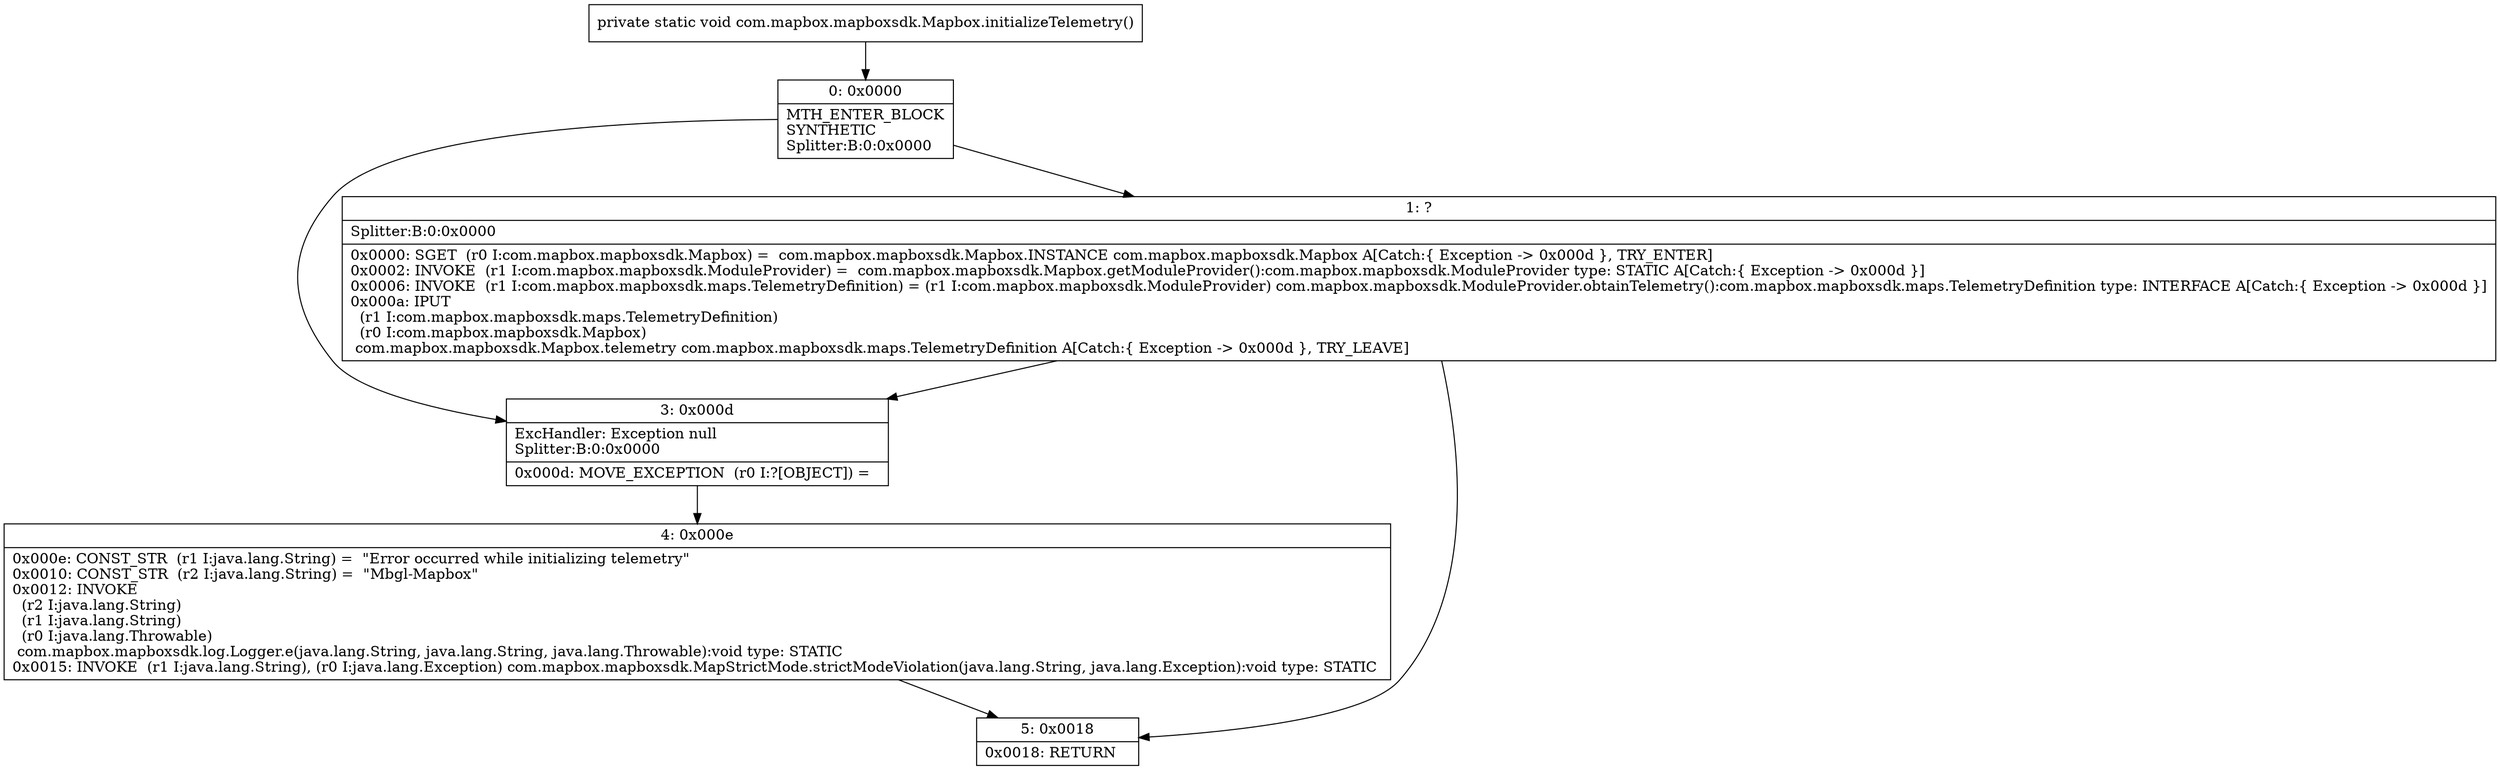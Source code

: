 digraph "CFG forcom.mapbox.mapboxsdk.Mapbox.initializeTelemetry()V" {
Node_0 [shape=record,label="{0\:\ 0x0000|MTH_ENTER_BLOCK\lSYNTHETIC\lSplitter:B:0:0x0000\l}"];
Node_1 [shape=record,label="{1\:\ ?|Splitter:B:0:0x0000\l|0x0000: SGET  (r0 I:com.mapbox.mapboxsdk.Mapbox) =  com.mapbox.mapboxsdk.Mapbox.INSTANCE com.mapbox.mapboxsdk.Mapbox A[Catch:\{ Exception \-\> 0x000d \}, TRY_ENTER]\l0x0002: INVOKE  (r1 I:com.mapbox.mapboxsdk.ModuleProvider) =  com.mapbox.mapboxsdk.Mapbox.getModuleProvider():com.mapbox.mapboxsdk.ModuleProvider type: STATIC A[Catch:\{ Exception \-\> 0x000d \}]\l0x0006: INVOKE  (r1 I:com.mapbox.mapboxsdk.maps.TelemetryDefinition) = (r1 I:com.mapbox.mapboxsdk.ModuleProvider) com.mapbox.mapboxsdk.ModuleProvider.obtainTelemetry():com.mapbox.mapboxsdk.maps.TelemetryDefinition type: INTERFACE A[Catch:\{ Exception \-\> 0x000d \}]\l0x000a: IPUT  \l  (r1 I:com.mapbox.mapboxsdk.maps.TelemetryDefinition)\l  (r0 I:com.mapbox.mapboxsdk.Mapbox)\l com.mapbox.mapboxsdk.Mapbox.telemetry com.mapbox.mapboxsdk.maps.TelemetryDefinition A[Catch:\{ Exception \-\> 0x000d \}, TRY_LEAVE]\l}"];
Node_3 [shape=record,label="{3\:\ 0x000d|ExcHandler: Exception null\lSplitter:B:0:0x0000\l|0x000d: MOVE_EXCEPTION  (r0 I:?[OBJECT]) =  \l}"];
Node_4 [shape=record,label="{4\:\ 0x000e|0x000e: CONST_STR  (r1 I:java.lang.String) =  \"Error occurred while initializing telemetry\" \l0x0010: CONST_STR  (r2 I:java.lang.String) =  \"Mbgl\-Mapbox\" \l0x0012: INVOKE  \l  (r2 I:java.lang.String)\l  (r1 I:java.lang.String)\l  (r0 I:java.lang.Throwable)\l com.mapbox.mapboxsdk.log.Logger.e(java.lang.String, java.lang.String, java.lang.Throwable):void type: STATIC \l0x0015: INVOKE  (r1 I:java.lang.String), (r0 I:java.lang.Exception) com.mapbox.mapboxsdk.MapStrictMode.strictModeViolation(java.lang.String, java.lang.Exception):void type: STATIC \l}"];
Node_5 [shape=record,label="{5\:\ 0x0018|0x0018: RETURN   \l}"];
MethodNode[shape=record,label="{private static void com.mapbox.mapboxsdk.Mapbox.initializeTelemetry() }"];
MethodNode -> Node_0;
Node_0 -> Node_1;
Node_0 -> Node_3;
Node_1 -> Node_3;
Node_1 -> Node_5;
Node_3 -> Node_4;
Node_4 -> Node_5;
}

